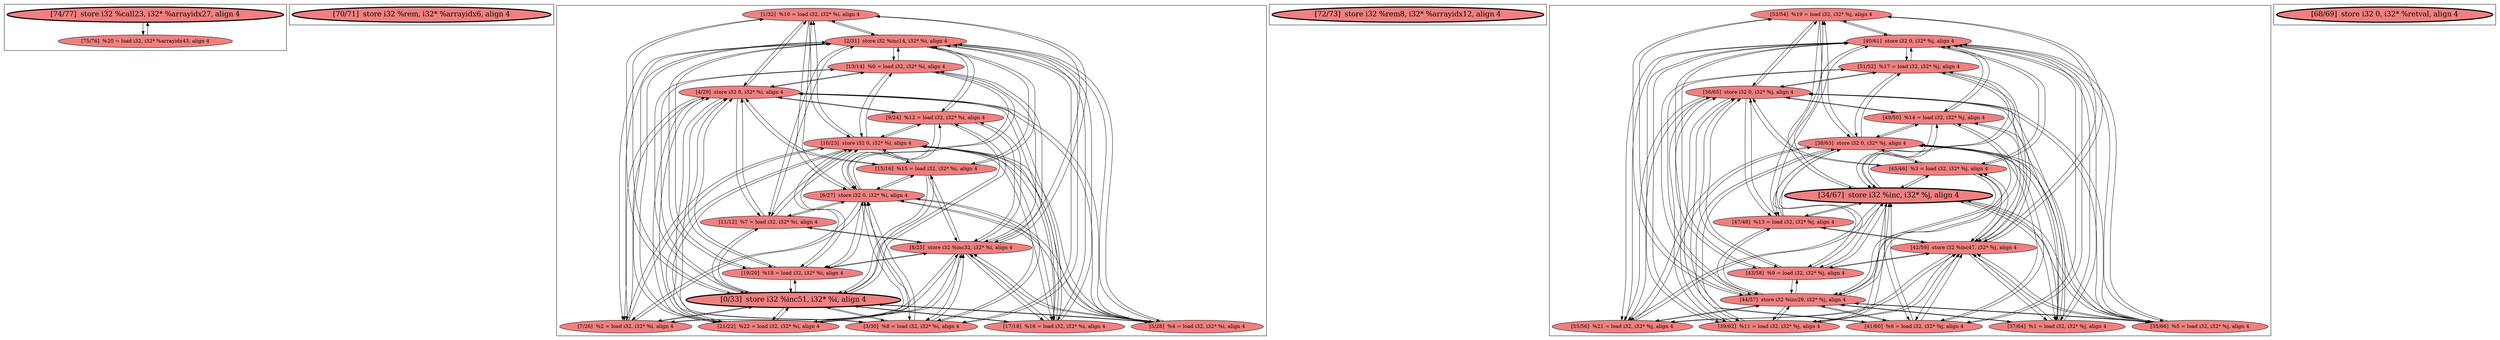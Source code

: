 
digraph G {





subgraph cluster4 {


node269 [penwidth=3.0,fontsize=20,fillcolor=lightcoral,label="[74/77]  store i32 %call23, i32* %arrayidx27, align 4",shape=ellipse,style=filled ]
node268 [fillcolor=lightcoral,label="[75/76]  %20 = load i32, i32* %arrayidx43, align 4",shape=ellipse,style=filled ]

node268->node269 [ ]
node269->node268 [ ]


}

subgraph cluster3 {


node267 [penwidth=3.0,fontsize=20,fillcolor=lightcoral,label="[70/71]  store i32 %rem, i32* %arrayidx6, align 4",shape=ellipse,style=filled ]



}

subgraph cluster2 {


node255 [fillcolor=lightcoral,label="[1/32]  %10 = load i32, i32* %i, align 4",shape=ellipse,style=filled ]
node254 [fillcolor=lightcoral,label="[3/30]  %8 = load i32, i32* %i, align 4",shape=ellipse,style=filled ]
node265 [fillcolor=lightcoral,label="[17/18]  %16 = load i32, i32* %i, align 4",shape=ellipse,style=filled ]
node252 [fillcolor=lightcoral,label="[7/26]  %2 = load i32, i32* %i, align 4",shape=ellipse,style=filled ]
node251 [fillcolor=lightcoral,label="[5/28]  %4 = load i32, i32* %i, align 4",shape=ellipse,style=filled ]
node250 [fillcolor=lightcoral,label="[21/22]  %22 = load i32, i32* %i, align 4",shape=ellipse,style=filled ]
node257 [fillcolor=lightcoral,label="[2/31]  store i32 %inc14, i32* %i, align 4",shape=ellipse,style=filled ]
node266 [fillcolor=lightcoral,label="[19/20]  %18 = load i32, i32* %i, align 4",shape=ellipse,style=filled ]
node258 [penwidth=3.0,fontsize=20,fillcolor=lightcoral,label="[0/33]  store i32 %inc51, i32* %i, align 4",shape=ellipse,style=filled ]
node259 [fillcolor=lightcoral,label="[8/25]  store i32 %inc32, i32* %i, align 4",shape=ellipse,style=filled ]
node260 [fillcolor=lightcoral,label="[11/12]  %7 = load i32, i32* %i, align 4",shape=ellipse,style=filled ]
node256 [fillcolor=lightcoral,label="[6/27]  store i32 0, i32* %i, align 4",shape=ellipse,style=filled ]
node264 [fillcolor=lightcoral,label="[10/23]  store i32 0, i32* %i, align 4",shape=ellipse,style=filled ]
node262 [fillcolor=lightcoral,label="[15/16]  %15 = load i32, i32* %i, align 4",shape=ellipse,style=filled ]
node253 [fillcolor=lightcoral,label="[9/24]  %12 = load i32, i32* %i, align 4",shape=ellipse,style=filled ]
node261 [fillcolor=lightcoral,label="[13/14]  %0 = load i32, i32* %i, align 4",shape=ellipse,style=filled ]
node263 [fillcolor=lightcoral,label="[4/29]  store i32 0, i32* %i, align 4",shape=ellipse,style=filled ]

node254->node258 [ ]
node266->node264 [ ]
node258->node260 [ ]
node260->node258 [ ]
node265->node264 [ ]
node261->node257 [ ]
node257->node260 [ ]
node260->node257 [ ]
node265->node256 [ ]
node256->node262 [ ]
node257->node261 [ ]
node262->node256 [ ]
node265->node257 [ ]
node256->node260 [ ]
node259->node252 [ ]
node257->node266 [ ]
node259->node250 [ ]
node256->node253 [ ]
node253->node256 [ ]
node256->node266 [ ]
node264->node254 [ ]
node266->node256 [ ]
node251->node256 [ ]
node258->node251 [ ]
node251->node258 [ ]
node257->node265 [ ]
node258->node261 [ ]
node253->node263 [ ]
node263->node253 [ ]
node254->node259 [ ]
node253->node259 [ ]
node264->node255 [ ]
node262->node258 [ ]
node256->node255 [ ]
node263->node261 [ ]
node259->node255 [ ]
node258->node252 [ ]
node255->node259 [ ]
node260->node263 [ ]
node263->node255 [ ]
node264->node260 [ ]
node263->node265 [ ]
node259->node254 [ ]
node256->node261 [ ]
node265->node258 [ ]
node261->node263 [ ]
node256->node250 [ ]
node250->node256 [ ]
node265->node263 [ ]
node264->node262 [ ]
node254->node263 [ ]
node264->node265 [ ]
node258->node262 [ ]
node255->node257 [ ]
node263->node251 [ ]
node261->node264 [ ]
node251->node257 [ ]
node252->node257 [ ]
node259->node260 [ ]
node264->node253 [ ]
node259->node261 [ ]
node252->node258 [ ]
node257->node262 [ ]
node260->node264 [ ]
node253->node258 [ ]
node264->node266 [ ]
node261->node258 [ ]
node266->node259 [ ]
node263->node252 [ ]
node254->node264 [ ]
node255->node264 [ ]
node265->node259 [ ]
node259->node265 [ ]
node263->node260 [ ]
node262->node264 [ ]
node258->node253 [ ]
node262->node259 [ ]
node259->node253 [ ]
node260->node259 [ ]
node259->node266 [ ]
node252->node263 [ ]
node263->node266 [ ]
node257->node254 [ ]
node253->node257 [ ]
node257->node253 [ ]
node259->node251 [ ]
node266->node263 [ ]
node263->node262 [ ]
node266->node258 [ ]
node261->node256 [ ]
node254->node256 [ ]
node262->node263 [ ]
node264->node252 [ ]
node255->node256 [ ]
node252->node264 [ ]
node257->node255 [ ]
node250->node263 [ ]
node263->node250 [ ]
node251->node259 [ ]
node256->node265 [ ]
node254->node257 [ ]
node260->node256 [ ]
node263->node254 [ ]
node258->node266 [ ]
node266->node257 [ ]
node257->node251 [ ]
node262->node257 [ ]
node252->node256 [ ]
node250->node264 [ ]
node256->node252 [ ]
node264->node250 [ ]
node261->node259 [ ]
node258->node265 [ ]
node250->node258 [ ]
node256->node251 [ ]
node258->node250 [ ]
node255->node263 [ ]
node253->node264 [ ]
node255->node258 [ ]
node259->node262 [ ]
node252->node259 [ ]
node256->node254 [ ]
node258->node255 [ ]
node258->node254 [ ]
node257->node252 [ ]
node250->node259 [ ]
node251->node263 [ ]
node264->node251 [ ]
node251->node264 [ ]
node250->node257 [ ]
node264->node261 [ ]
node257->node250 [ ]


}

subgraph cluster5 {


node270 [penwidth=3.0,fontsize=20,fillcolor=lightcoral,label="[72/73]  store i32 %rem8, i32* %arrayidx12, align 4",shape=ellipse,style=filled ]



}

subgraph cluster0 {


node248 [fillcolor=lightcoral,label="[53/54]  %19 = load i32, i32* %j, align 4",shape=ellipse,style=filled ]
node234 [fillcolor=lightcoral,label="[41/60]  %6 = load i32, i32* %j, align 4",shape=ellipse,style=filled ]
node235 [fillcolor=lightcoral,label="[37/64]  %1 = load i32, i32* %j, align 4",shape=ellipse,style=filled ]
node237 [fillcolor=lightcoral,label="[40/61]  store i32 0, i32* %j, align 4",shape=ellipse,style=filled ]
node232 [fillcolor=lightcoral,label="[55/56]  %21 = load i32, i32* %j, align 4",shape=ellipse,style=filled ]
node243 [fillcolor=lightcoral,label="[44/57]  store i32 %inc29, i32* %j, align 4",shape=ellipse,style=filled ]
node236 [fillcolor=lightcoral,label="[35/66]  %5 = load i32, i32* %j, align 4",shape=ellipse,style=filled ]
node239 [fillcolor=lightcoral,label="[39/62]  %11 = load i32, i32* %j, align 4",shape=ellipse,style=filled ]
node240 [fillcolor=lightcoral,label="[42/59]  store i32 %inc47, i32* %j, align 4",shape=ellipse,style=filled ]
node241 [penwidth=3.0,fontsize=20,fillcolor=lightcoral,label="[34/67]  store i32 %inc, i32* %j, align 4",shape=ellipse,style=filled ]
node242 [fillcolor=lightcoral,label="[43/58]  %9 = load i32, i32* %j, align 4",shape=ellipse,style=filled ]
node245 [fillcolor=lightcoral,label="[47/48]  %13 = load i32, i32* %j, align 4",shape=ellipse,style=filled ]
node238 [fillcolor=lightcoral,label="[38/63]  store i32 0, i32* %j, align 4",shape=ellipse,style=filled ]
node244 [fillcolor=lightcoral,label="[45/46]  %3 = load i32, i32* %j, align 4",shape=ellipse,style=filled ]
node233 [fillcolor=lightcoral,label="[36/65]  store i32 0, i32* %j, align 4",shape=ellipse,style=filled ]
node246 [fillcolor=lightcoral,label="[49/50]  %14 = load i32, i32* %j, align 4",shape=ellipse,style=filled ]
node247 [fillcolor=lightcoral,label="[51/52]  %17 = load i32, i32* %j, align 4",shape=ellipse,style=filled ]

node247->node240 [ ]
node240->node242 [ ]
node239->node241 [ ]
node241->node239 [ ]
node239->node240 [ ]
node240->node248 [ ]
node248->node240 [ ]
node240->node245 [ ]
node244->node238 [ ]
node237->node248 [ ]
node241->node234 [ ]
node248->node237 [ ]
node238->node236 [ ]
node243->node246 [ ]
node238->node239 [ ]
node238->node245 [ ]
node245->node238 [ ]
node237->node246 [ ]
node246->node237 [ ]
node235->node243 [ ]
node246->node243 [ ]
node239->node233 [ ]
node241->node235 [ ]
node235->node241 [ ]
node233->node234 [ ]
node237->node247 [ ]
node233->node244 [ ]
node244->node233 [ ]
node237->node235 [ ]
node244->node240 [ ]
node241->node246 [ ]
node241->node232 [ ]
node236->node233 [ ]
node233->node247 [ ]
node232->node240 [ ]
node240->node239 [ ]
node243->node242 [ ]
node237->node244 [ ]
node239->node243 [ ]
node241->node242 [ ]
node233->node239 [ ]
node237->node236 [ ]
node246->node240 [ ]
node245->node243 [ ]
node236->node237 [ ]
node245->node233 [ ]
node239->node238 [ ]
node235->node240 [ ]
node241->node248 [ ]
node233->node245 [ ]
node247->node243 [ ]
node248->node243 [ ]
node242->node238 [ ]
node242->node240 [ ]
node233->node232 [ ]
node242->node237 [ ]
node234->node240 [ ]
node243->node248 [ ]
node240->node246 [ ]
node247->node233 [ ]
node245->node240 [ ]
node244->node237 [ ]
node246->node241 [ ]
node240->node247 [ ]
node235->node237 [ ]
node245->node241 [ ]
node241->node236 [ ]
node239->node237 [ ]
node244->node243 [ ]
node243->node247 [ ]
node237->node239 [ ]
node240->node234 [ ]
node241->node245 [ ]
node247->node238 [ ]
node244->node241 [ ]
node237->node242 [ ]
node238->node242 [ ]
node246->node233 [ ]
node236->node240 [ ]
node232->node241 [ ]
node241->node244 [ ]
node234->node241 [ ]
node237->node232 [ ]
node236->node238 [ ]
node233->node235 [ ]
node243->node234 [ ]
node248->node241 [ ]
node234->node237 [ ]
node238->node235 [ ]
node232->node238 [ ]
node243->node239 [ ]
node240->node235 [ ]
node248->node238 [ ]
node234->node243 [ ]
node240->node244 [ ]
node243->node232 [ ]
node234->node238 [ ]
node237->node234 [ ]
node232->node243 [ ]
node238->node246 [ ]
node238->node232 [ ]
node233->node242 [ ]
node233->node236 [ ]
node248->node233 [ ]
node238->node244 [ ]
node243->node244 [ ]
node235->node233 [ ]
node233->node248 [ ]
node247->node241 [ ]
node246->node238 [ ]
node241->node247 [ ]
node232->node233 [ ]
node245->node237 [ ]
node234->node233 [ ]
node233->node246 [ ]
node236->node241 [ ]
node243->node235 [ ]
node237->node245 [ ]
node238->node247 [ ]
node242->node243 [ ]
node238->node248 [ ]
node247->node237 [ ]
node242->node233 [ ]
node235->node238 [ ]
node238->node234 [ ]
node243->node236 [ ]
node232->node237 [ ]
node240->node232 [ ]
node243->node245 [ ]
node242->node241 [ ]
node236->node243 [ ]
node240->node236 [ ]


}

subgraph cluster1 {


node249 [penwidth=3.0,fontsize=20,fillcolor=lightcoral,label="[68/69]  store i32 0, i32* %retval, align 4",shape=ellipse,style=filled ]



}

}
